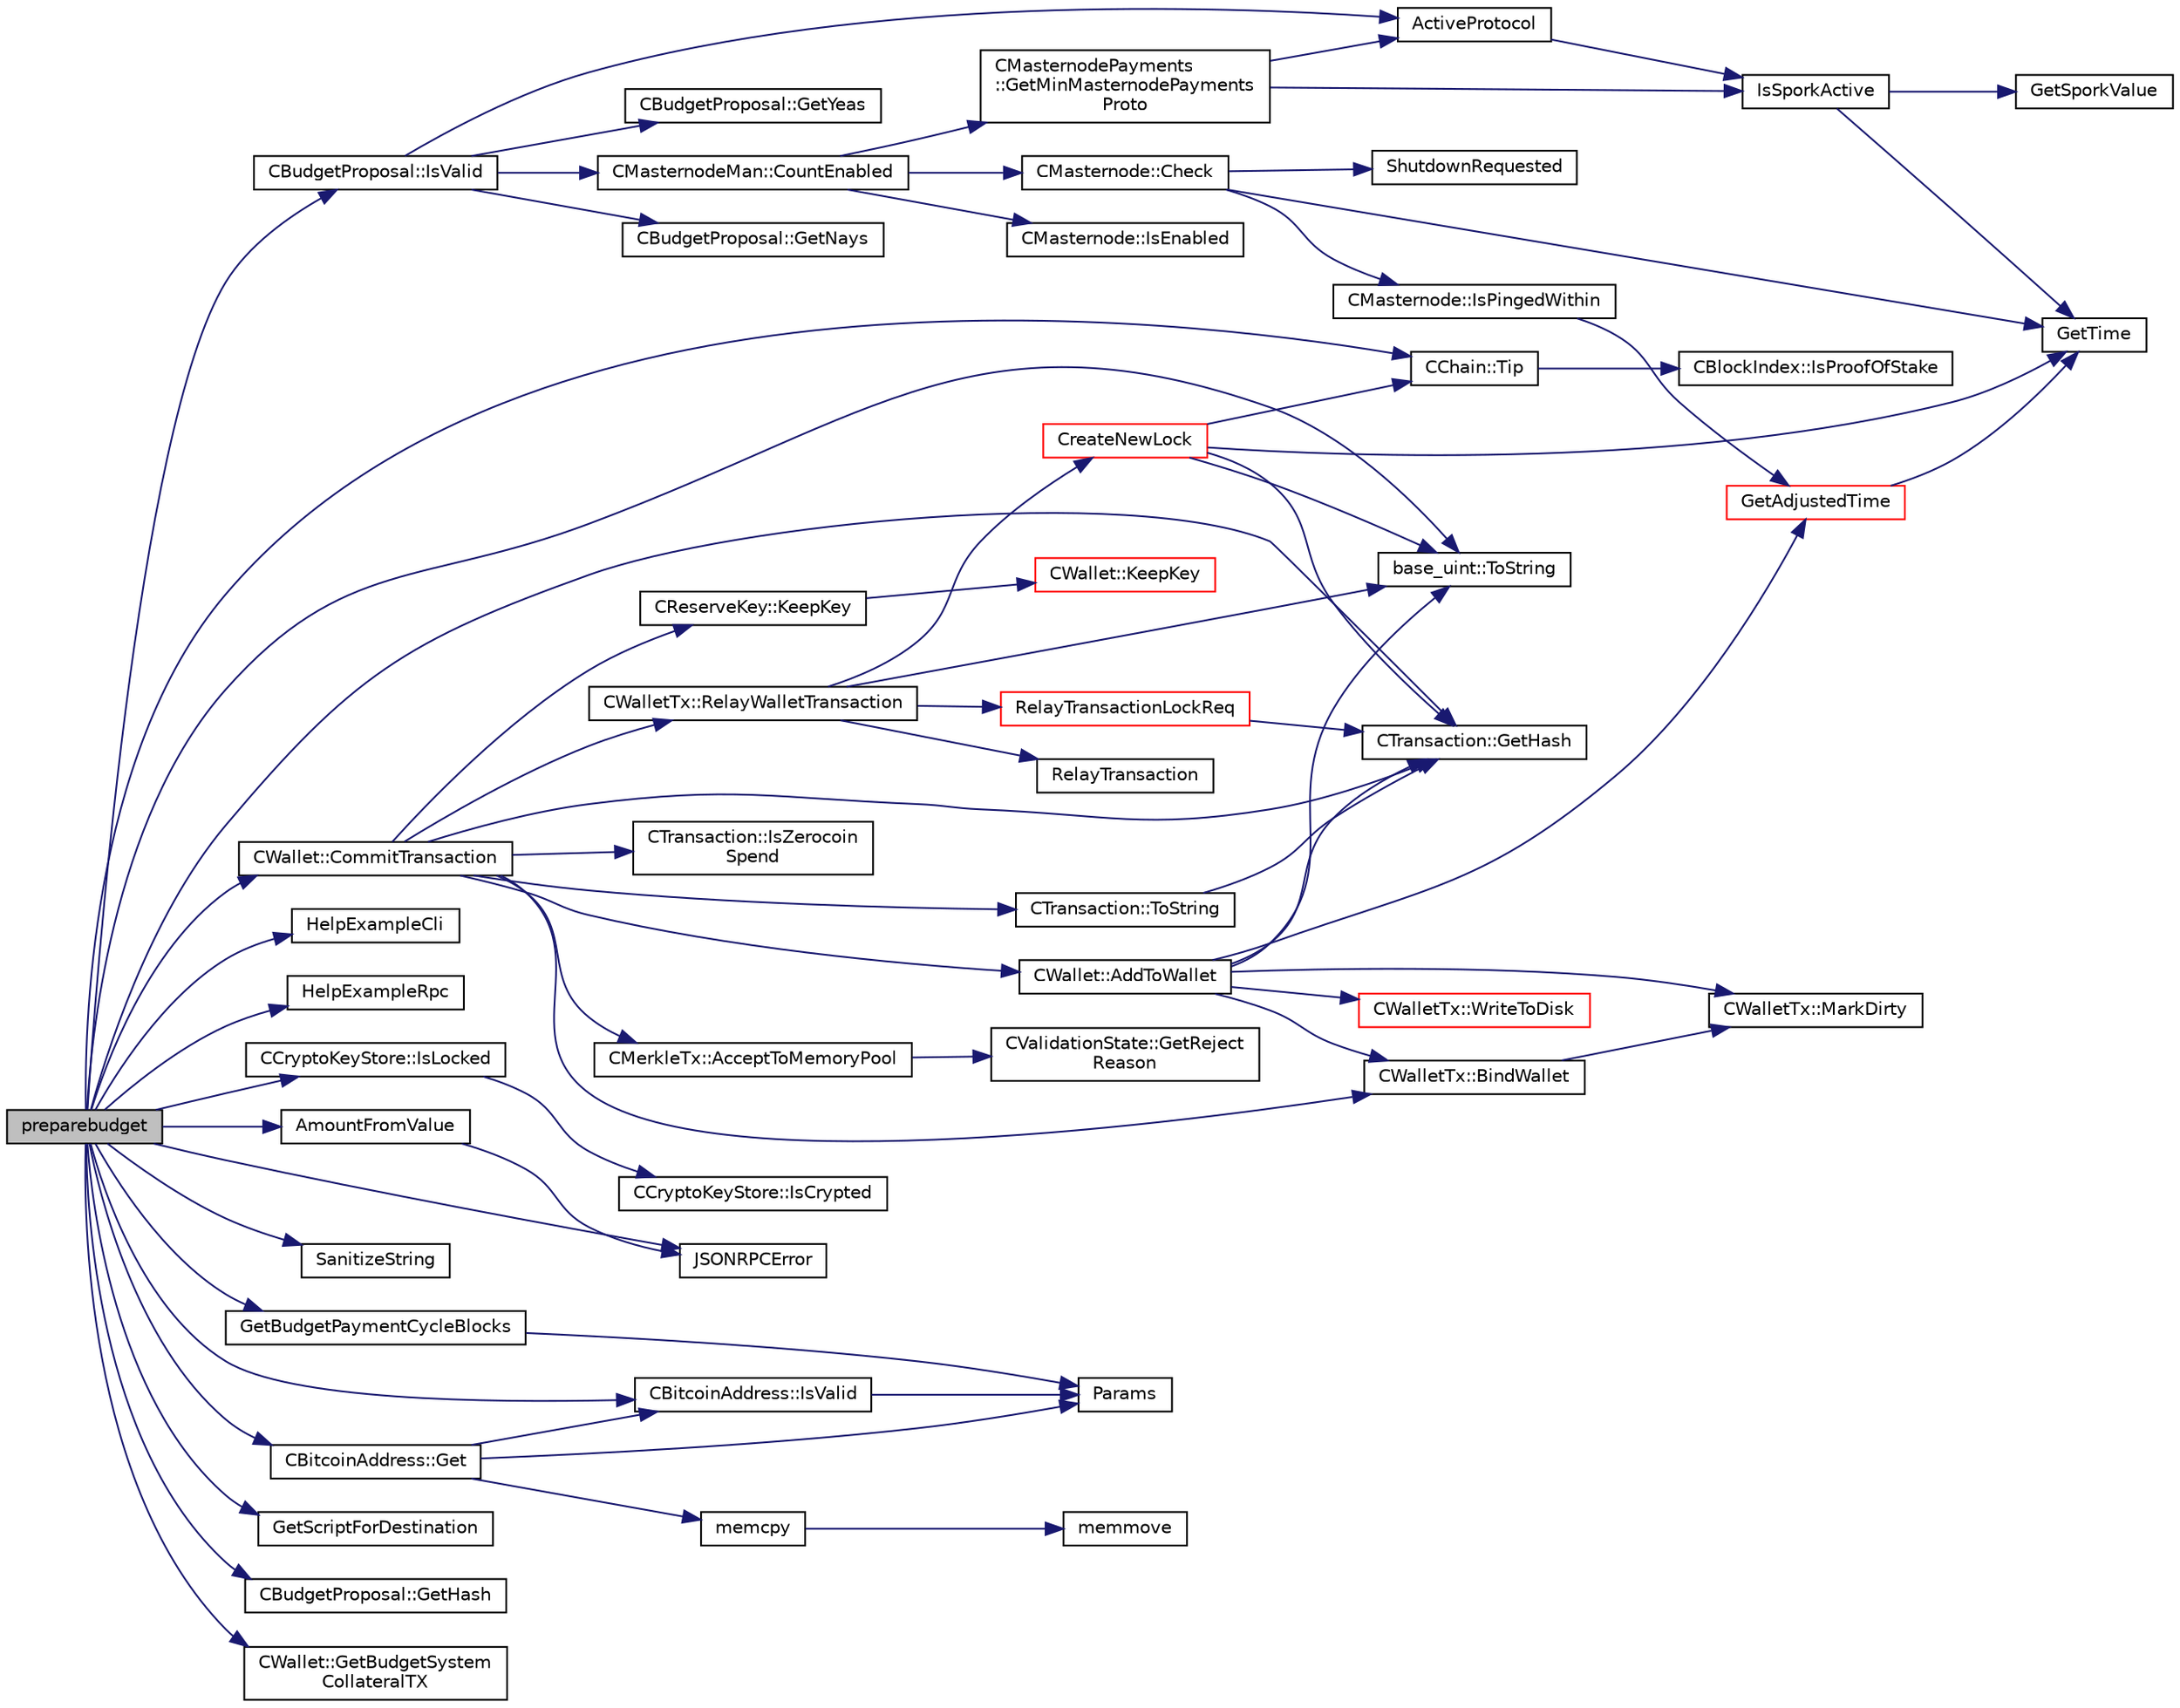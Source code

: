 digraph "preparebudget"
{
  edge [fontname="Helvetica",fontsize="10",labelfontname="Helvetica",labelfontsize="10"];
  node [fontname="Helvetica",fontsize="10",shape=record];
  rankdir="LR";
  Node625 [label="preparebudget",height=0.2,width=0.4,color="black", fillcolor="grey75", style="filled", fontcolor="black"];
  Node625 -> Node626 [color="midnightblue",fontsize="10",style="solid",fontname="Helvetica"];
  Node626 [label="CChain::Tip",height=0.2,width=0.4,color="black", fillcolor="white", style="filled",URL="$class_c_chain.html#a40ccefec14f8f3195c08c827af8cf412",tooltip="Returns the index entry for the tip of this chain, or NULL if none. "];
  Node626 -> Node627 [color="midnightblue",fontsize="10",style="solid",fontname="Helvetica"];
  Node627 [label="CBlockIndex::IsProofOfStake",height=0.2,width=0.4,color="black", fillcolor="white", style="filled",URL="$class_c_block_index.html#a2438a891e9d43821c0d99e1bdac56fde"];
  Node625 -> Node628 [color="midnightblue",fontsize="10",style="solid",fontname="Helvetica"];
  Node628 [label="HelpExampleCli",height=0.2,width=0.4,color="black", fillcolor="white", style="filled",URL="$rpcserver_8cpp.html#ac01ac6eab5467567ed0da106814e04ec"];
  Node625 -> Node629 [color="midnightblue",fontsize="10",style="solid",fontname="Helvetica"];
  Node629 [label="HelpExampleRpc",height=0.2,width=0.4,color="black", fillcolor="white", style="filled",URL="$rpcserver_8cpp.html#a06ea60e24e5a1053a14a11b1009bf9ef"];
  Node625 -> Node630 [color="midnightblue",fontsize="10",style="solid",fontname="Helvetica"];
  Node630 [label="CCryptoKeyStore::IsLocked",height=0.2,width=0.4,color="black", fillcolor="white", style="filled",URL="$class_c_crypto_key_store.html#a52919fa284a3aa10f1b4bd6018b6dbee"];
  Node630 -> Node631 [color="midnightblue",fontsize="10",style="solid",fontname="Helvetica"];
  Node631 [label="CCryptoKeyStore::IsCrypted",height=0.2,width=0.4,color="black", fillcolor="white", style="filled",URL="$class_c_crypto_key_store.html#acc8fed44366c98fb481333ca6e867088"];
  Node625 -> Node632 [color="midnightblue",fontsize="10",style="solid",fontname="Helvetica"];
  Node632 [label="JSONRPCError",height=0.2,width=0.4,color="black", fillcolor="white", style="filled",URL="$rpcprotocol_8cpp.html#a17b1bb111ab339efc951929834766039"];
  Node625 -> Node633 [color="midnightblue",fontsize="10",style="solid",fontname="Helvetica"];
  Node633 [label="SanitizeString",height=0.2,width=0.4,color="black", fillcolor="white", style="filled",URL="$utilstrencodings_8cpp.html#ae204f01eeaadc5a85015a51f369a8356"];
  Node625 -> Node634 [color="midnightblue",fontsize="10",style="solid",fontname="Helvetica"];
  Node634 [label="GetBudgetPaymentCycleBlocks",height=0.2,width=0.4,color="black", fillcolor="white", style="filled",URL="$masternode-budget_8cpp.html#a25f51a3a63c2bdfca39a2c9a7f110ab1"];
  Node634 -> Node635 [color="midnightblue",fontsize="10",style="solid",fontname="Helvetica"];
  Node635 [label="Params",height=0.2,width=0.4,color="black", fillcolor="white", style="filled",URL="$chainparams_8cpp.html#ace5c5b706d71a324a417dd2db394fd4a",tooltip="Return the currently selected parameters. "];
  Node625 -> Node636 [color="midnightblue",fontsize="10",style="solid",fontname="Helvetica"];
  Node636 [label="CBitcoinAddress::IsValid",height=0.2,width=0.4,color="black", fillcolor="white", style="filled",URL="$class_c_bitcoin_address.html#ab39907ce6895062a8f8bf585270ef13b"];
  Node636 -> Node635 [color="midnightblue",fontsize="10",style="solid",fontname="Helvetica"];
  Node625 -> Node637 [color="midnightblue",fontsize="10",style="solid",fontname="Helvetica"];
  Node637 [label="GetScriptForDestination",height=0.2,width=0.4,color="black", fillcolor="white", style="filled",URL="$standard_8cpp.html#ae40f28d3b46c21033f6ee1f1200d0321"];
  Node625 -> Node638 [color="midnightblue",fontsize="10",style="solid",fontname="Helvetica"];
  Node638 [label="CBitcoinAddress::Get",height=0.2,width=0.4,color="black", fillcolor="white", style="filled",URL="$class_c_bitcoin_address.html#a1e44de10dfc84d1fd2e15150f1e22b8e"];
  Node638 -> Node636 [color="midnightblue",fontsize="10",style="solid",fontname="Helvetica"];
  Node638 -> Node639 [color="midnightblue",fontsize="10",style="solid",fontname="Helvetica"];
  Node639 [label="memcpy",height=0.2,width=0.4,color="black", fillcolor="white", style="filled",URL="$glibc__compat_8cpp.html#a0f46826ab0466591e136db24394923cf"];
  Node639 -> Node640 [color="midnightblue",fontsize="10",style="solid",fontname="Helvetica"];
  Node640 [label="memmove",height=0.2,width=0.4,color="black", fillcolor="white", style="filled",URL="$glibc__compat_8cpp.html#a9778d49e9029dd75bc53ecbbf9f5e9a1"];
  Node638 -> Node635 [color="midnightblue",fontsize="10",style="solid",fontname="Helvetica"];
  Node625 -> Node641 [color="midnightblue",fontsize="10",style="solid",fontname="Helvetica"];
  Node641 [label="AmountFromValue",height=0.2,width=0.4,color="black", fillcolor="white", style="filled",URL="$rpcserver_8cpp.html#a848a8074b8c630442ccdd556a0f38a51"];
  Node641 -> Node632 [color="midnightblue",fontsize="10",style="solid",fontname="Helvetica"];
  Node625 -> Node642 [color="midnightblue",fontsize="10",style="solid",fontname="Helvetica"];
  Node642 [label="CBudgetProposal::IsValid",height=0.2,width=0.4,color="black", fillcolor="white", style="filled",URL="$class_c_budget_proposal.html#afaa5e910085e8f0aea26aad6fa99ed2b"];
  Node642 -> Node643 [color="midnightblue",fontsize="10",style="solid",fontname="Helvetica"];
  Node643 [label="CBudgetProposal::GetNays",height=0.2,width=0.4,color="black", fillcolor="white", style="filled",URL="$class_c_budget_proposal.html#a25210a8820448464f88721937b4570a5"];
  Node642 -> Node644 [color="midnightblue",fontsize="10",style="solid",fontname="Helvetica"];
  Node644 [label="CBudgetProposal::GetYeas",height=0.2,width=0.4,color="black", fillcolor="white", style="filled",URL="$class_c_budget_proposal.html#afa25c9e366bff2c00ba488ce5d89e0d1"];
  Node642 -> Node645 [color="midnightblue",fontsize="10",style="solid",fontname="Helvetica"];
  Node645 [label="CMasternodeMan::CountEnabled",height=0.2,width=0.4,color="black", fillcolor="white", style="filled",URL="$class_c_masternode_man.html#ae495279a035d7d259375ae95cbde28f4"];
  Node645 -> Node646 [color="midnightblue",fontsize="10",style="solid",fontname="Helvetica"];
  Node646 [label="CMasternodePayments\l::GetMinMasternodePayments\lProto",height=0.2,width=0.4,color="black", fillcolor="white", style="filled",URL="$class_c_masternode_payments.html#adb98cc9f21cf8746c0b6ac3131b85dfb"];
  Node646 -> Node647 [color="midnightblue",fontsize="10",style="solid",fontname="Helvetica"];
  Node647 [label="IsSporkActive",height=0.2,width=0.4,color="black", fillcolor="white", style="filled",URL="$spork_8cpp.html#a3305663176e21e81c80dc951a7f8ea5e"];
  Node647 -> Node648 [color="midnightblue",fontsize="10",style="solid",fontname="Helvetica"];
  Node648 [label="GetSporkValue",height=0.2,width=0.4,color="black", fillcolor="white", style="filled",URL="$spork_8cpp.html#a7125c44e1c9a54dc7c28556b3fb24a8f"];
  Node647 -> Node649 [color="midnightblue",fontsize="10",style="solid",fontname="Helvetica"];
  Node649 [label="GetTime",height=0.2,width=0.4,color="black", fillcolor="white", style="filled",URL="$utiltime_8cpp.html#a46fac5fba8ba905b5f9acb364f5d8c6f",tooltip="For unit testing. "];
  Node646 -> Node650 [color="midnightblue",fontsize="10",style="solid",fontname="Helvetica"];
  Node650 [label="ActiveProtocol",height=0.2,width=0.4,color="black", fillcolor="white", style="filled",URL="$main_8cpp.html#a138f84e8c8976fe85712b695c32ee3c7",tooltip="See whether the protocol update is enforced for connected nodes. "];
  Node650 -> Node647 [color="midnightblue",fontsize="10",style="solid",fontname="Helvetica"];
  Node645 -> Node651 [color="midnightblue",fontsize="10",style="solid",fontname="Helvetica"];
  Node651 [label="CMasternode::Check",height=0.2,width=0.4,color="black", fillcolor="white", style="filled",URL="$class_c_masternode.html#aa5892c0b8ec6d2a05cbb081cb1e0aa3c"];
  Node651 -> Node652 [color="midnightblue",fontsize="10",style="solid",fontname="Helvetica"];
  Node652 [label="ShutdownRequested",height=0.2,width=0.4,color="black", fillcolor="white", style="filled",URL="$init_8cpp.html#a6f201ca9fe6b594f1985c12b4482ea5a"];
  Node651 -> Node649 [color="midnightblue",fontsize="10",style="solid",fontname="Helvetica"];
  Node651 -> Node653 [color="midnightblue",fontsize="10",style="solid",fontname="Helvetica"];
  Node653 [label="CMasternode::IsPingedWithin",height=0.2,width=0.4,color="black", fillcolor="white", style="filled",URL="$class_c_masternode.html#ab4d54c22f0e31b0d2ee111c6b11d7e72"];
  Node653 -> Node654 [color="midnightblue",fontsize="10",style="solid",fontname="Helvetica"];
  Node654 [label="GetAdjustedTime",height=0.2,width=0.4,color="red", fillcolor="white", style="filled",URL="$timedata_8cpp.html#a09f81b9c7650f898cf3cf305b87547e6"];
  Node654 -> Node649 [color="midnightblue",fontsize="10",style="solid",fontname="Helvetica"];
  Node645 -> Node656 [color="midnightblue",fontsize="10",style="solid",fontname="Helvetica"];
  Node656 [label="CMasternode::IsEnabled",height=0.2,width=0.4,color="black", fillcolor="white", style="filled",URL="$class_c_masternode.html#a08782379f6ba10e9087b39f0cef19bce"];
  Node642 -> Node650 [color="midnightblue",fontsize="10",style="solid",fontname="Helvetica"];
  Node625 -> Node657 [color="midnightblue",fontsize="10",style="solid",fontname="Helvetica"];
  Node657 [label="CBudgetProposal::GetHash",height=0.2,width=0.4,color="black", fillcolor="white", style="filled",URL="$class_c_budget_proposal.html#a7c69d6e50ef8c4870ab5af71d37ae2b7"];
  Node625 -> Node658 [color="midnightblue",fontsize="10",style="solid",fontname="Helvetica"];
  Node658 [label="base_uint::ToString",height=0.2,width=0.4,color="black", fillcolor="white", style="filled",URL="$classbase__uint.html#acccba4d9d51a0c36261718ca0cbb293b"];
  Node625 -> Node659 [color="midnightblue",fontsize="10",style="solid",fontname="Helvetica"];
  Node659 [label="CWallet::GetBudgetSystem\lCollateralTX",height=0.2,width=0.4,color="black", fillcolor="white", style="filled",URL="$group___actions.html#ga7e5345f36180c9133bbbac9b1e2c9fb6"];
  Node625 -> Node660 [color="midnightblue",fontsize="10",style="solid",fontname="Helvetica"];
  Node660 [label="CWallet::CommitTransaction",height=0.2,width=0.4,color="black", fillcolor="white", style="filled",URL="$group___actions.html#gaa13fbeaebd271f910a54cc5b82d73fde",tooltip="Call after CreateTransaction unless you want to abort. "];
  Node660 -> Node661 [color="midnightblue",fontsize="10",style="solid",fontname="Helvetica"];
  Node661 [label="CTransaction::ToString",height=0.2,width=0.4,color="black", fillcolor="white", style="filled",URL="$class_c_transaction.html#a80370923c3ac828de68919295d5d0659"];
  Node661 -> Node662 [color="midnightblue",fontsize="10",style="solid",fontname="Helvetica"];
  Node662 [label="CTransaction::GetHash",height=0.2,width=0.4,color="black", fillcolor="white", style="filled",URL="$class_c_transaction.html#a7efd1379de830341417c0bfa23a149aa"];
  Node660 -> Node663 [color="midnightblue",fontsize="10",style="solid",fontname="Helvetica"];
  Node663 [label="CReserveKey::KeepKey",height=0.2,width=0.4,color="black", fillcolor="white", style="filled",URL="$group___actions.html#ga493d06f41ca9571f2a42c8581a3952d8"];
  Node663 -> Node664 [color="midnightblue",fontsize="10",style="solid",fontname="Helvetica"];
  Node664 [label="CWallet::KeepKey",height=0.2,width=0.4,color="red", fillcolor="white", style="filled",URL="$group___actions.html#gae460b8c824a1a6633615f95373e533f2"];
  Node660 -> Node666 [color="midnightblue",fontsize="10",style="solid",fontname="Helvetica"];
  Node666 [label="CWallet::AddToWallet",height=0.2,width=0.4,color="black", fillcolor="white", style="filled",URL="$group__map_wallet.html#gadf34c789fd6eab1eeed22ef16837f558"];
  Node666 -> Node662 [color="midnightblue",fontsize="10",style="solid",fontname="Helvetica"];
  Node666 -> Node667 [color="midnightblue",fontsize="10",style="solid",fontname="Helvetica"];
  Node667 [label="CWalletTx::BindWallet",height=0.2,width=0.4,color="black", fillcolor="white", style="filled",URL="$class_c_wallet_tx.html#ab0ee7347584bff886dc24b9f63ff023c"];
  Node667 -> Node668 [color="midnightblue",fontsize="10",style="solid",fontname="Helvetica"];
  Node668 [label="CWalletTx::MarkDirty",height=0.2,width=0.4,color="black", fillcolor="white", style="filled",URL="$class_c_wallet_tx.html#ac8a376bcb955e437489504dc596b43cf",tooltip="make sure balances are recalculated "];
  Node666 -> Node654 [color="midnightblue",fontsize="10",style="solid",fontname="Helvetica"];
  Node666 -> Node658 [color="midnightblue",fontsize="10",style="solid",fontname="Helvetica"];
  Node666 -> Node669 [color="midnightblue",fontsize="10",style="solid",fontname="Helvetica"];
  Node669 [label="CWalletTx::WriteToDisk",height=0.2,width=0.4,color="red", fillcolor="white", style="filled",URL="$group__map_wallet.html#gada0e71d717dd360faf047de54eef4942"];
  Node666 -> Node668 [color="midnightblue",fontsize="10",style="solid",fontname="Helvetica"];
  Node660 -> Node671 [color="midnightblue",fontsize="10",style="solid",fontname="Helvetica"];
  Node671 [label="CTransaction::IsZerocoin\lSpend",height=0.2,width=0.4,color="black", fillcolor="white", style="filled",URL="$class_c_transaction.html#a4cda5603795c5f9179d4c8bd43f809cd"];
  Node660 -> Node667 [color="midnightblue",fontsize="10",style="solid",fontname="Helvetica"];
  Node660 -> Node662 [color="midnightblue",fontsize="10",style="solid",fontname="Helvetica"];
  Node660 -> Node672 [color="midnightblue",fontsize="10",style="solid",fontname="Helvetica"];
  Node672 [label="CMerkleTx::AcceptToMemoryPool",height=0.2,width=0.4,color="black", fillcolor="white", style="filled",URL="$class_c_merkle_tx.html#a61126e811a53b941b3efdf5a4e83db90"];
  Node672 -> Node673 [color="midnightblue",fontsize="10",style="solid",fontname="Helvetica"];
  Node673 [label="CValidationState::GetReject\lReason",height=0.2,width=0.4,color="black", fillcolor="white", style="filled",URL="$class_c_validation_state.html#a8fa9612cb40c3c8592f7cd29b5931ccd"];
  Node660 -> Node674 [color="midnightblue",fontsize="10",style="solid",fontname="Helvetica"];
  Node674 [label="CWalletTx::RelayWalletTransaction",height=0.2,width=0.4,color="black", fillcolor="white", style="filled",URL="$group__map_wallet.html#ga1eac2a5eea87ed88b73777bea5c733b6"];
  Node674 -> Node658 [color="midnightblue",fontsize="10",style="solid",fontname="Helvetica"];
  Node674 -> Node675 [color="midnightblue",fontsize="10",style="solid",fontname="Helvetica"];
  Node675 [label="CreateNewLock",height=0.2,width=0.4,color="red", fillcolor="white", style="filled",URL="$swifttx_8cpp.html#a3774b6dae3dfa0a6c85e3604e742150c"];
  Node675 -> Node662 [color="midnightblue",fontsize="10",style="solid",fontname="Helvetica"];
  Node675 -> Node658 [color="midnightblue",fontsize="10",style="solid",fontname="Helvetica"];
  Node675 -> Node626 [color="midnightblue",fontsize="10",style="solid",fontname="Helvetica"];
  Node675 -> Node649 [color="midnightblue",fontsize="10",style="solid",fontname="Helvetica"];
  Node674 -> Node680 [color="midnightblue",fontsize="10",style="solid",fontname="Helvetica"];
  Node680 [label="RelayTransactionLockReq",height=0.2,width=0.4,color="red", fillcolor="white", style="filled",URL="$net_8cpp.html#adb65a9b8fedbc980f2bb4ab5da6d3392"];
  Node680 -> Node662 [color="midnightblue",fontsize="10",style="solid",fontname="Helvetica"];
  Node674 -> Node689 [color="midnightblue",fontsize="10",style="solid",fontname="Helvetica"];
  Node689 [label="RelayTransaction",height=0.2,width=0.4,color="black", fillcolor="white", style="filled",URL="$net_8cpp.html#a35036853878d9ce5de4e386dcdba612d"];
  Node625 -> Node662 [color="midnightblue",fontsize="10",style="solid",fontname="Helvetica"];
}
